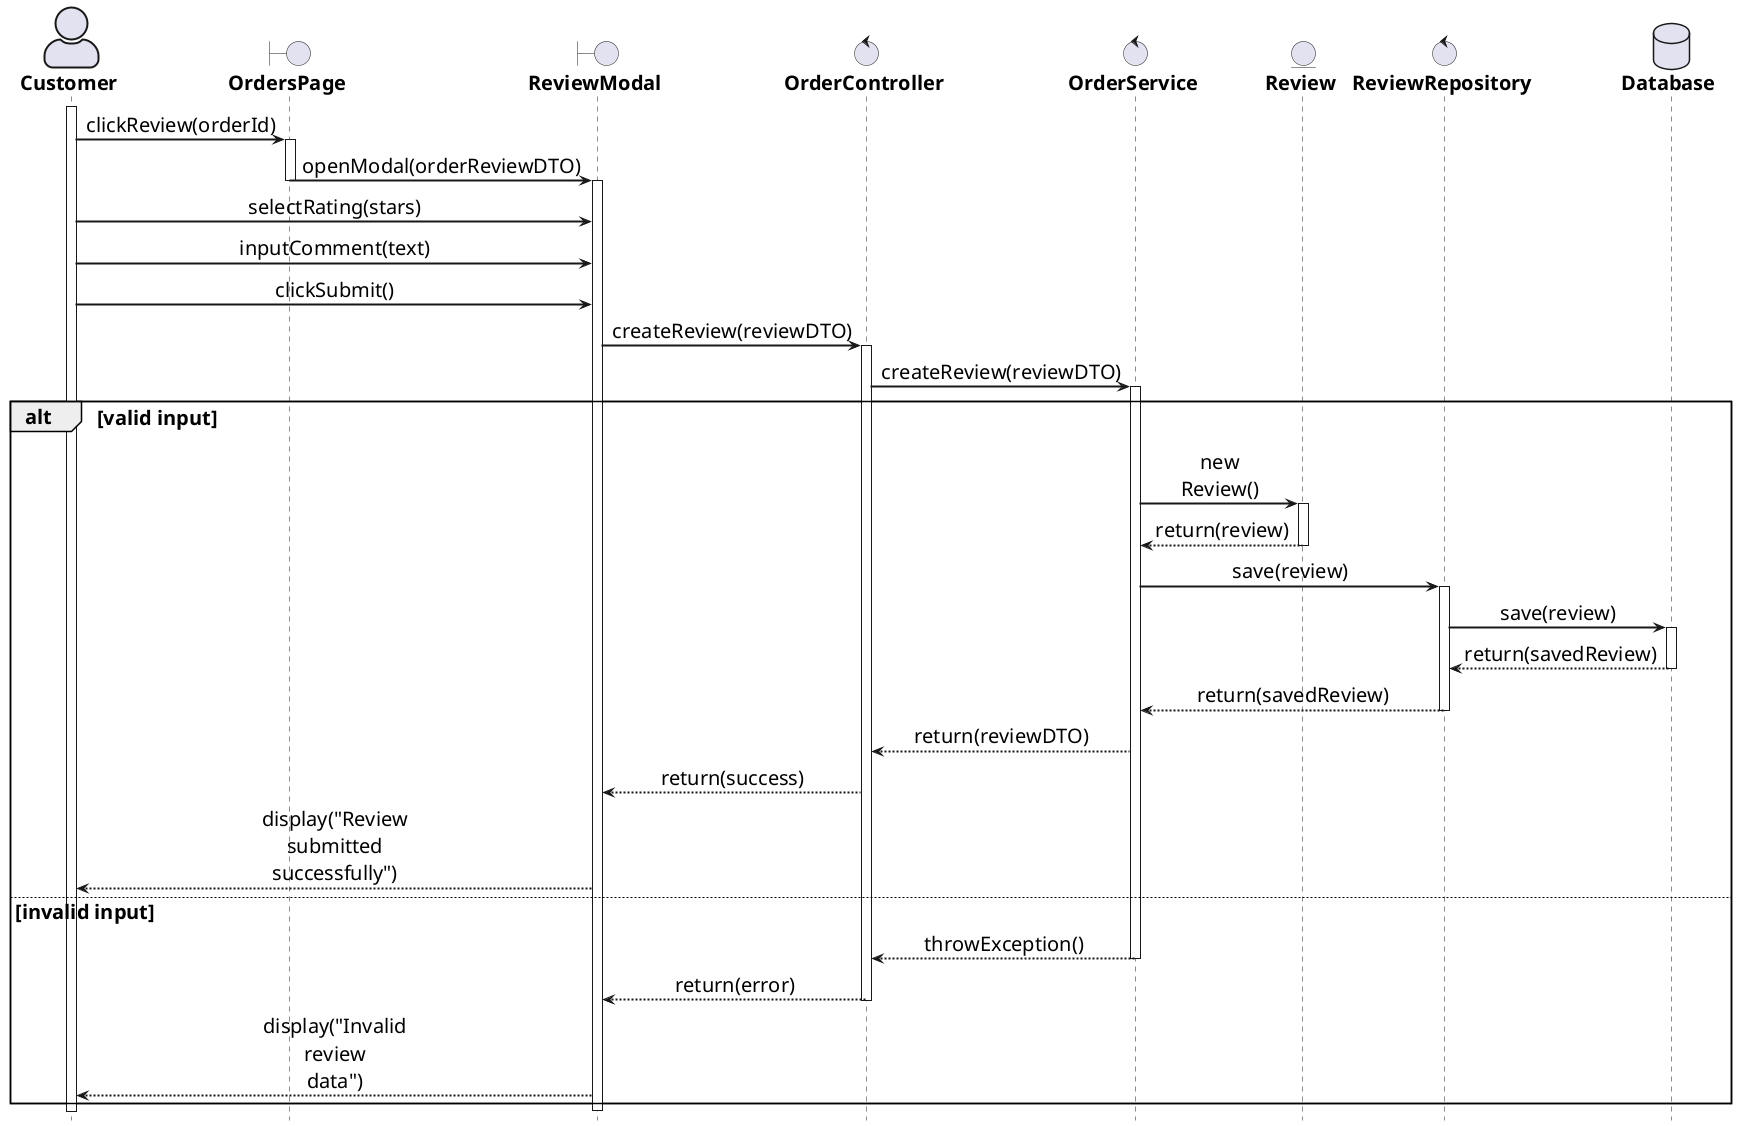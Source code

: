 @startuml

' General configuration
skinparam defaultFontSize 20
skinparam maxMessageSize 60
skinparam sequenceMessageAlign center

' Actor style configuration
skinparam actorStyle awesome

' Arrow and border thickness configuration
skinparam {
    ArrowThickness 2
    ParticipantBorderThickness 2
    ActorBorderThickness 2
    LifeLineBorderThickness 2
    ActivationBorderThickness 2
}

' Life line color configuration
skinparam LifeLineBorderColor black

' Font style configuration for components
skinparam {
    actorFontStyle bold
    boundaryFontStyle bold
    controlFontStyle bold
    entityFontStyle bold
    databaseFontStyle bold
}

' Define components
actor "Customer" as actor
boundary "OrdersPage" as ordersPage
boundary "ReviewModal" as reviewModal
control "OrderController" as orderController
control "OrderService" as orderService
entity "Review" as review
control "ReviewRepository" as reviewRepo
database "Database" as db

' Start processing flow
activate actor

actor -> ordersPage: clickReview(orderId)
activate ordersPage

ordersPage -> reviewModal: openModal(orderReviewDTO)
deactivate ordersPage
activate reviewModal

actor -> reviewModal: selectRating(stars)
actor -> reviewModal: inputComment(text)
actor -> reviewModal: clickSubmit()

reviewModal -> orderController: createReview(reviewDTO)
activate orderController

orderController -> orderService: createReview(reviewDTO)
activate orderService

alt valid input
    orderService -> review: new Review()
    activate review
    review --> orderService: return(review)
    deactivate review
    orderService -> reviewRepo: save(review)
    activate reviewRepo
    reviewRepo -> db: save(review)
    activate db
    db --> reviewRepo: return(savedReview)
    deactivate db
    reviewRepo --> orderService: return(savedReview)
    deactivate reviewRepo
    
    orderService --> orderController: return(reviewDTO)
    orderController --> reviewModal: return(success)
    reviewModal --> actor: display("Review submitted successfully")
else invalid input
    orderService --> orderController: throwException()
    deactivate orderService
    orderController --> reviewModal: return(error)
    deactivate orderController
    reviewModal --> actor: display("Invalid review data")
end

deactivate reviewModal

hide footbox
@enduml